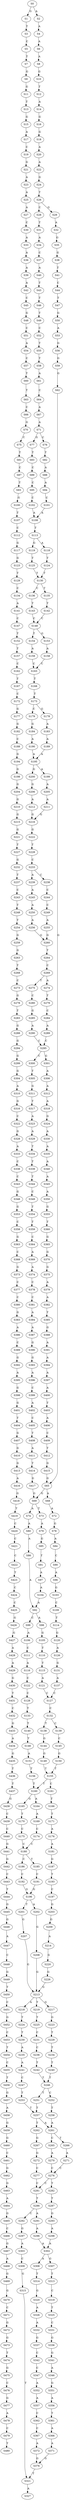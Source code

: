 strict digraph  {
	S0 -> S1 [ label = G ];
	S0 -> S2 [ label = A ];
	S1 -> S3 [ label = T ];
	S2 -> S4 [ label = A ];
	S3 -> S5 [ label = C ];
	S4 -> S6 [ label = A ];
	S5 -> S7 [ label = T ];
	S6 -> S8 [ label = A ];
	S7 -> S9 [ label = G ];
	S8 -> S10 [ label = G ];
	S9 -> S11 [ label = G ];
	S10 -> S12 [ label = T ];
	S11 -> S13 [ label = T ];
	S12 -> S14 [ label = A ];
	S13 -> S15 [ label = G ];
	S14 -> S16 [ label = G ];
	S15 -> S17 [ label = A ];
	S16 -> S18 [ label = G ];
	S17 -> S19 [ label = C ];
	S18 -> S20 [ label = A ];
	S19 -> S21 [ label = G ];
	S20 -> S22 [ label = A ];
	S21 -> S23 [ label = A ];
	S22 -> S24 [ label = G ];
	S23 -> S25 [ label = A ];
	S24 -> S26 [ label = T ];
	S25 -> S27 [ label = A ];
	S26 -> S28 [ label = C ];
	S26 -> S29 [ label = G ];
	S27 -> S30 [ label = C ];
	S28 -> S31 [ label = T ];
	S29 -> S32 [ label = A ];
	S30 -> S33 [ label = A ];
	S31 -> S34 [ label = A ];
	S32 -> S35 [ label = G ];
	S33 -> S36 [ label = A ];
	S34 -> S37 [ label = C ];
	S35 -> S38 [ label = G ];
	S36 -> S39 [ label = A ];
	S37 -> S40 [ label = A ];
	S38 -> S41 [ label = T ];
	S39 -> S42 [ label = A ];
	S40 -> S43 [ label = T ];
	S41 -> S44 [ label = C ];
	S42 -> S45 [ label = C ];
	S43 -> S46 [ label = T ];
	S44 -> S47 [ label = T ];
	S45 -> S48 [ label = G ];
	S46 -> S49 [ label = T ];
	S47 -> S50 [ label = G ];
	S48 -> S51 [ label = C ];
	S49 -> S52 [ label = C ];
	S50 -> S53 [ label = A ];
	S51 -> S54 [ label = A ];
	S52 -> S55 [ label = T ];
	S53 -> S56 [ label = G ];
	S54 -> S57 [ label = C ];
	S55 -> S58 [ label = T ];
	S56 -> S59 [ label = G ];
	S57 -> S60 [ label = T ];
	S58 -> S61 [ label = A ];
	S59 -> S62 [ label = G ];
	S60 -> S63 [ label = T ];
	S61 -> S64 [ label = C ];
	S62 -> S65 [ label = G ];
	S63 -> S66 [ label = C ];
	S64 -> S67 [ label = A ];
	S65 -> S68 [ label = A ];
	S65 -> S69 [ label = G ];
	S66 -> S70 [ label = G ];
	S67 -> S71 [ label = A ];
	S68 -> S72 [ label = A ];
	S69 -> S73 [ label = T ];
	S69 -> S74 [ label = A ];
	S70 -> S75 [ label = C ];
	S71 -> S76 [ label = C ];
	S71 -> S77 [ label = G ];
	S72 -> S78 [ label = G ];
	S73 -> S79 [ label = A ];
	S74 -> S80 [ label = A ];
	S75 -> S81 [ label = T ];
	S76 -> S82 [ label = T ];
	S77 -> S83 [ label = T ];
	S78 -> S84 [ label = A ];
	S79 -> S85 [ label = G ];
	S80 -> S86 [ label = A ];
	S81 -> S87 [ label = C ];
	S82 -> S88 [ label = A ];
	S83 -> S89 [ label = C ];
	S84 -> S90 [ label = C ];
	S85 -> S91 [ label = T ];
	S86 -> S92 [ label = A ];
	S87 -> S93 [ label = T ];
	S88 -> S94 [ label = A ];
	S89 -> S95 [ label = C ];
	S90 -> S96 [ label = A ];
	S91 -> S97 [ label = A ];
	S92 -> S98 [ label = A ];
	S92 -> S99 [ label = C ];
	S93 -> S100 [ label = G ];
	S94 -> S101 [ label = C ];
	S95 -> S102 [ label = C ];
	S96 -> S103 [ label = G ];
	S97 -> S104 [ label = A ];
	S98 -> S105 [ label = G ];
	S99 -> S106 [ label = A ];
	S100 -> S107 [ label = T ];
	S101 -> S108 [ label = A ];
	S102 -> S108 [ label = A ];
	S103 -> S109 [ label = C ];
	S104 -> S92 [ label = A ];
	S105 -> S110 [ label = T ];
	S106 -> S111 [ label = C ];
	S107 -> S112 [ label = C ];
	S108 -> S113 [ label = T ];
	S109 -> S114 [ label = T ];
	S110 -> S115 [ label = T ];
	S111 -> S116 [ label = A ];
	S112 -> S117 [ label = G ];
	S113 -> S118 [ label = A ];
	S113 -> S119 [ label = G ];
	S114 -> S120 [ label = G ];
	S115 -> S121 [ label = A ];
	S116 -> S122 [ label = C ];
	S117 -> S123 [ label = G ];
	S118 -> S124 [ label = T ];
	S119 -> S125 [ label = T ];
	S120 -> S126 [ label = A ];
	S121 -> S127 [ label = C ];
	S122 -> S128 [ label = C ];
	S123 -> S129 [ label = T ];
	S124 -> S130 [ label = T ];
	S125 -> S130 [ label = T ];
	S126 -> S131 [ label = G ];
	S127 -> S132 [ label = C ];
	S128 -> S133 [ label = T ];
	S129 -> S134 [ label = C ];
	S130 -> S135 [ label = T ];
	S130 -> S136 [ label = C ];
	S131 -> S137 [ label = A ];
	S132 -> S138 [ label = T ];
	S132 -> S139 [ label = C ];
	S133 -> S140 [ label = T ];
	S134 -> S141 [ label = A ];
	S135 -> S142 [ label = T ];
	S136 -> S143 [ label = T ];
	S137 -> S127 [ label = C ];
	S138 -> S144 [ label = G ];
	S139 -> S145 [ label = C ];
	S140 -> S146 [ label = T ];
	S141 -> S147 [ label = C ];
	S142 -> S148 [ label = C ];
	S143 -> S148 [ label = C ];
	S144 -> S149 [ label = G ];
	S145 -> S150 [ label = G ];
	S146 -> S151 [ label = A ];
	S147 -> S152 [ label = T ];
	S148 -> S153 [ label = G ];
	S148 -> S154 [ label = T ];
	S149 -> S155 [ label = T ];
	S150 -> S155 [ label = T ];
	S151 -> S156 [ label = T ];
	S152 -> S157 [ label = T ];
	S153 -> S158 [ label = A ];
	S154 -> S159 [ label = A ];
	S155 -> S160 [ label = T ];
	S155 -> S161 [ label = C ];
	S156 -> S160 [ label = T ];
	S157 -> S162 [ label = C ];
	S158 -> S163 [ label = C ];
	S159 -> S163 [ label = C ];
	S160 -> S164 [ label = A ];
	S160 -> S165 [ label = G ];
	S161 -> S166 [ label = T ];
	S162 -> S167 [ label = T ];
	S163 -> S168 [ label = T ];
	S164 -> S169 [ label = A ];
	S165 -> S170 [ label = T ];
	S166 -> S171 [ label = T ];
	S167 -> S172 [ label = C ];
	S168 -> S173 [ label = T ];
	S169 -> S174 [ label = C ];
	S170 -> S175 [ label = C ];
	S171 -> S176 [ label = A ];
	S172 -> S177 [ label = G ];
	S173 -> S178 [ label = G ];
	S173 -> S179 [ label = C ];
	S174 -> S180 [ label = C ];
	S175 -> S180 [ label = C ];
	S176 -> S181 [ label = A ];
	S177 -> S182 [ label = G ];
	S178 -> S183 [ label = A ];
	S179 -> S184 [ label = G ];
	S180 -> S185 [ label = T ];
	S180 -> S186 [ label = C ];
	S181 -> S187 [ label = G ];
	S182 -> S188 [ label = C ];
	S183 -> S189 [ label = A ];
	S184 -> S190 [ label = A ];
	S185 -> S191 [ label = C ];
	S186 -> S192 [ label = C ];
	S187 -> S193 [ label = T ];
	S188 -> S194 [ label = G ];
	S189 -> S195 [ label = A ];
	S190 -> S195 [ label = A ];
	S191 -> S196 [ label = G ];
	S192 -> S196 [ label = G ];
	S193 -> S197 [ label = C ];
	S194 -> S198 [ label = G ];
	S195 -> S199 [ label = A ];
	S195 -> S200 [ label = G ];
	S196 -> S201 [ label = T ];
	S196 -> S202 [ label = A ];
	S197 -> S203 [ label = G ];
	S198 -> S204 [ label = G ];
	S199 -> S205 [ label = A ];
	S200 -> S206 [ label = G ];
	S201 -> S207 [ label = G ];
	S202 -> S208 [ label = G ];
	S203 -> S209 [ label = G ];
	S204 -> S210 [ label = G ];
	S205 -> S211 [ label = A ];
	S206 -> S212 [ label = A ];
	S207 -> S213 [ label = G ];
	S208 -> S213 [ label = G ];
	S209 -> S214 [ label = A ];
	S210 -> S215 [ label = G ];
	S211 -> S216 [ label = G ];
	S212 -> S216 [ label = G ];
	S213 -> S217 [ label = G ];
	S213 -> S218 [ label = A ];
	S213 -> S219 [ label = T ];
	S214 -> S220 [ label = G ];
	S215 -> S221 [ label = G ];
	S216 -> S222 [ label = G ];
	S217 -> S223 [ label = G ];
	S218 -> S224 [ label = T ];
	S219 -> S225 [ label = T ];
	S220 -> S226 [ label = G ];
	S221 -> S227 [ label = T ];
	S222 -> S228 [ label = T ];
	S223 -> S229 [ label = T ];
	S224 -> S230 [ label = T ];
	S225 -> S231 [ label = C ];
	S226 -> S213 [ label = G ];
	S227 -> S232 [ label = G ];
	S228 -> S233 [ label = C ];
	S229 -> S234 [ label = T ];
	S230 -> S235 [ label = A ];
	S231 -> S236 [ label = C ];
	S232 -> S237 [ label = T ];
	S233 -> S238 [ label = C ];
	S233 -> S239 [ label = A ];
	S234 -> S240 [ label = T ];
	S235 -> S241 [ label = A ];
	S236 -> S242 [ label = T ];
	S237 -> S243 [ label = C ];
	S238 -> S244 [ label = C ];
	S239 -> S245 [ label = A ];
	S240 -> S246 [ label = T ];
	S241 -> S247 [ label = C ];
	S242 -> S246 [ label = T ];
	S243 -> S248 [ label = T ];
	S244 -> S249 [ label = C ];
	S245 -> S250 [ label = A ];
	S246 -> S251 [ label = T ];
	S246 -> S252 [ label = C ];
	S247 -> S253 [ label = T ];
	S248 -> S254 [ label = T ];
	S249 -> S255 [ label = A ];
	S250 -> S256 [ label = A ];
	S251 -> S257 [ label = T ];
	S252 -> S258 [ label = T ];
	S253 -> S257 [ label = T ];
	S254 -> S259 [ label = G ];
	S255 -> S260 [ label = G ];
	S256 -> S260 [ label = G ];
	S257 -> S261 [ label = A ];
	S257 -> S262 [ label = T ];
	S258 -> S261 [ label = A ];
	S259 -> S263 [ label = G ];
	S260 -> S264 [ label = T ];
	S261 -> S265 [ label = C ];
	S261 -> S266 [ label = T ];
	S262 -> S267 [ label = G ];
	S263 -> S268 [ label = T ];
	S264 -> S269 [ label = C ];
	S265 -> S270 [ label = A ];
	S266 -> S271 [ label = A ];
	S267 -> S272 [ label = G ];
	S268 -> S273 [ label = C ];
	S269 -> S274 [ label = A ];
	S269 -> S275 [ label = T ];
	S270 -> S276 [ label = C ];
	S271 -> S276 [ label = C ];
	S272 -> S277 [ label = C ];
	S273 -> S278 [ label = G ];
	S274 -> S279 [ label = T ];
	S275 -> S280 [ label = C ];
	S276 -> S281 [ label = C ];
	S276 -> S282 [ label = T ];
	S277 -> S281 [ label = C ];
	S278 -> S283 [ label = T ];
	S279 -> S284 [ label = C ];
	S280 -> S285 [ label = G ];
	S281 -> S286 [ label = T ];
	S282 -> S287 [ label = T ];
	S283 -> S288 [ label = G ];
	S284 -> S289 [ label = A ];
	S285 -> S290 [ label = A ];
	S286 -> S291 [ label = A ];
	S286 -> S292 [ label = C ];
	S287 -> S293 [ label = G ];
	S288 -> S294 [ label = G ];
	S289 -> S295 [ label = C ];
	S290 -> S295 [ label = C ];
	S291 -> S296 [ label = A ];
	S292 -> S297 [ label = G ];
	S293 -> S298 [ label = A ];
	S294 -> S299 [ label = G ];
	S295 -> S300 [ label = C ];
	S295 -> S301 [ label = G ];
	S296 -> S302 [ label = A ];
	S297 -> S303 [ label = A ];
	S298 -> S302 [ label = A ];
	S299 -> S304 [ label = G ];
	S300 -> S305 [ label = T ];
	S301 -> S306 [ label = A ];
	S302 -> S307 [ label = G ];
	S302 -> S308 [ label = A ];
	S303 -> S309 [ label = C ];
	S304 -> S310 [ label = A ];
	S305 -> S311 [ label = G ];
	S306 -> S312 [ label = A ];
	S307 -> S313 [ label = T ];
	S308 -> S314 [ label = T ];
	S309 -> S315 [ label = G ];
	S310 -> S316 [ label = G ];
	S311 -> S317 [ label = T ];
	S312 -> S318 [ label = A ];
	S313 -> S319 [ label = C ];
	S314 -> S320 [ label = G ];
	S315 -> S321 [ label = T ];
	S316 -> S322 [ label = C ];
	S317 -> S323 [ label = A ];
	S318 -> S324 [ label = G ];
	S319 -> S325 [ label = T ];
	S320 -> S326 [ label = A ];
	S321 -> S327 [ label = A ];
	S322 -> S328 [ label = G ];
	S323 -> S329 [ label = A ];
	S324 -> S330 [ label = A ];
	S325 -> S331 [ label = C ];
	S326 -> S332 [ label = A ];
	S328 -> S333 [ label = A ];
	S329 -> S334 [ label = T ];
	S330 -> S335 [ label = A ];
	S331 -> S336 [ label = G ];
	S332 -> S337 [ label = G ];
	S333 -> S338 [ label = C ];
	S334 -> S339 [ label = T ];
	S335 -> S340 [ label = A ];
	S336 -> S341 [ label = G ];
	S337 -> S342 [ label = C ];
	S338 -> S343 [ label = C ];
	S339 -> S344 [ label = T ];
	S340 -> S345 [ label = A ];
	S341 -> S346 [ label = A ];
	S342 -> S347 [ label = C ];
	S343 -> S348 [ label = G ];
	S344 -> S349 [ label = C ];
	S345 -> S350 [ label = A ];
	S346 -> S351 [ label = G ];
	S347 -> S352 [ label = A ];
	S348 -> S353 [ label = G ];
	S349 -> S354 [ label = T ];
	S350 -> S355 [ label = G ];
	S351 -> S356 [ label = A ];
	S352 -> S357 [ label = A ];
	S353 -> S358 [ label = C ];
	S354 -> S359 [ label = T ];
	S355 -> S360 [ label = T ];
	S356 -> S361 [ label = T ];
	S357 -> S362 [ label = C ];
	S358 -> S363 [ label = G ];
	S359 -> S364 [ label = C ];
	S360 -> S365 [ label = G ];
	S361 -> S366 [ label = A ];
	S362 -> S367 [ label = C ];
	S363 -> S368 [ label = C ];
	S364 -> S369 [ label = A ];
	S365 -> S370 [ label = G ];
	S366 -> S371 [ label = A ];
	S367 -> S372 [ label = A ];
	S368 -> S373 [ label = G ];
	S369 -> S374 [ label = A ];
	S370 -> S375 [ label = G ];
	S371 -> S376 [ label = G ];
	S372 -> S376 [ label = G ];
	S373 -> S377 [ label = C ];
	S374 -> S378 [ label = C ];
	S375 -> S379 [ label = A ];
	S376 -> S321 [ label = T ];
	S377 -> S380 [ label = C ];
	S378 -> S381 [ label = C ];
	S379 -> S382 [ label = A ];
	S380 -> S383 [ label = G ];
	S381 -> S384 [ label = A ];
	S382 -> S385 [ label = T ];
	S383 -> S386 [ label = A ];
	S384 -> S387 [ label = A ];
	S385 -> S388 [ label = G ];
	S386 -> S389 [ label = C ];
	S387 -> S390 [ label = G ];
	S388 -> S391 [ label = A ];
	S389 -> S392 [ label = G ];
	S390 -> S393 [ label = G ];
	S391 -> S394 [ label = A ];
	S392 -> S395 [ label = A ];
	S393 -> S396 [ label = A ];
	S394 -> S397 [ label = A ];
	S395 -> S398 [ label = G ];
	S396 -> S399 [ label = C ];
	S397 -> S400 [ label = A ];
	S398 -> S401 [ label = G ];
	S399 -> S402 [ label = A ];
	S400 -> S403 [ label = T ];
	S401 -> S404 [ label = T ];
	S402 -> S405 [ label = C ];
	S403 -> S406 [ label = A ];
	S404 -> S407 [ label = G ];
	S405 -> S408 [ label = T ];
	S406 -> S409 [ label = C ];
	S407 -> S410 [ label = G ];
	S408 -> S411 [ label = A ];
	S409 -> S412 [ label = T ];
	S410 -> S413 [ label = G ];
	S411 -> S414 [ label = T ];
	S412 -> S415 [ label = G ];
	S413 -> S416 [ label = A ];
	S414 -> S417 [ label = G ];
	S415 -> S65 [ label = G ];
	S416 -> S418 [ label = G ];
	S417 -> S69 [ label = G ];
	S418 -> S419 [ label = T ];
	S419 -> S420 [ label = C ];
	S420 -> S421 [ label = C ];
	S421 -> S422 [ label = C ];
	S422 -> S423 [ label = T ];
	S423 -> S424 [ label = C ];
	S424 -> S425 [ label = C ];
	S425 -> S426 [ label = G ];
	S426 -> S427 [ label = G ];
	S427 -> S428 [ label = A ];
	S428 -> S429 [ label = A ];
	S429 -> S430 [ label = G ];
	S430 -> S431 [ label = T ];
	S431 -> S432 [ label = C ];
	S432 -> S433 [ label = G ];
	S433 -> S434 [ label = A ];
	S434 -> S435 [ label = G ];
	S435 -> S436 [ label = T ];
	S436 -> S437 [ label = T ];
	S437 -> S438 [ label = G ];
	S438 -> S439 [ label = C ];
	S439 -> S440 [ label = C ];
	S440 -> S441 [ label = G ];
	S441 -> S442 [ label = G ];
	S442 -> S443 [ label = C ];
	S443 -> S444 [ label = T ];
	S444 -> S445 [ label = G ];
	S445 -> S446 [ label = G ];
	S446 -> S447 [ label = A ];
	S447 -> S448 [ label = C ];
	S448 -> S449 [ label = G ];
	S449 -> S450 [ label = T ];
	S450 -> S451 [ label = C ];
	S451 -> S452 [ label = G ];
	S452 -> S453 [ label = C ];
	S453 -> S454 [ label = T ];
	S454 -> S455 [ label = C ];
	S455 -> S456 [ label = T ];
	S456 -> S457 [ label = G ];
	S457 -> S458 [ label = A ];
	S458 -> S459 [ label = G ];
	S459 -> S460 [ label = G ];
	S460 -> S461 [ label = C ];
	S461 -> S462 [ label = G ];
	S462 -> S463 [ label = G ];
	S463 -> S464 [ label = A ];
	S464 -> S465 [ label = G ];
	S465 -> S466 [ label = C ];
	S466 -> S467 [ label = G ];
	S467 -> S468 [ label = A ];
	S468 -> S469 [ label = G ];
	S469 -> S470 [ label = G ];
	S470 -> S471 [ label = C ];
	S471 -> S472 [ label = G ];
	S472 -> S473 [ label = G ];
	S473 -> S474 [ label = T ];
	S474 -> S475 [ label = G ];
	S475 -> S476 [ label = C ];
	S476 -> S477 [ label = G ];
	S477 -> S478 [ label = A ];
	S478 -> S479 [ label = C ];
	S479 -> S480 [ label = T ];
}
